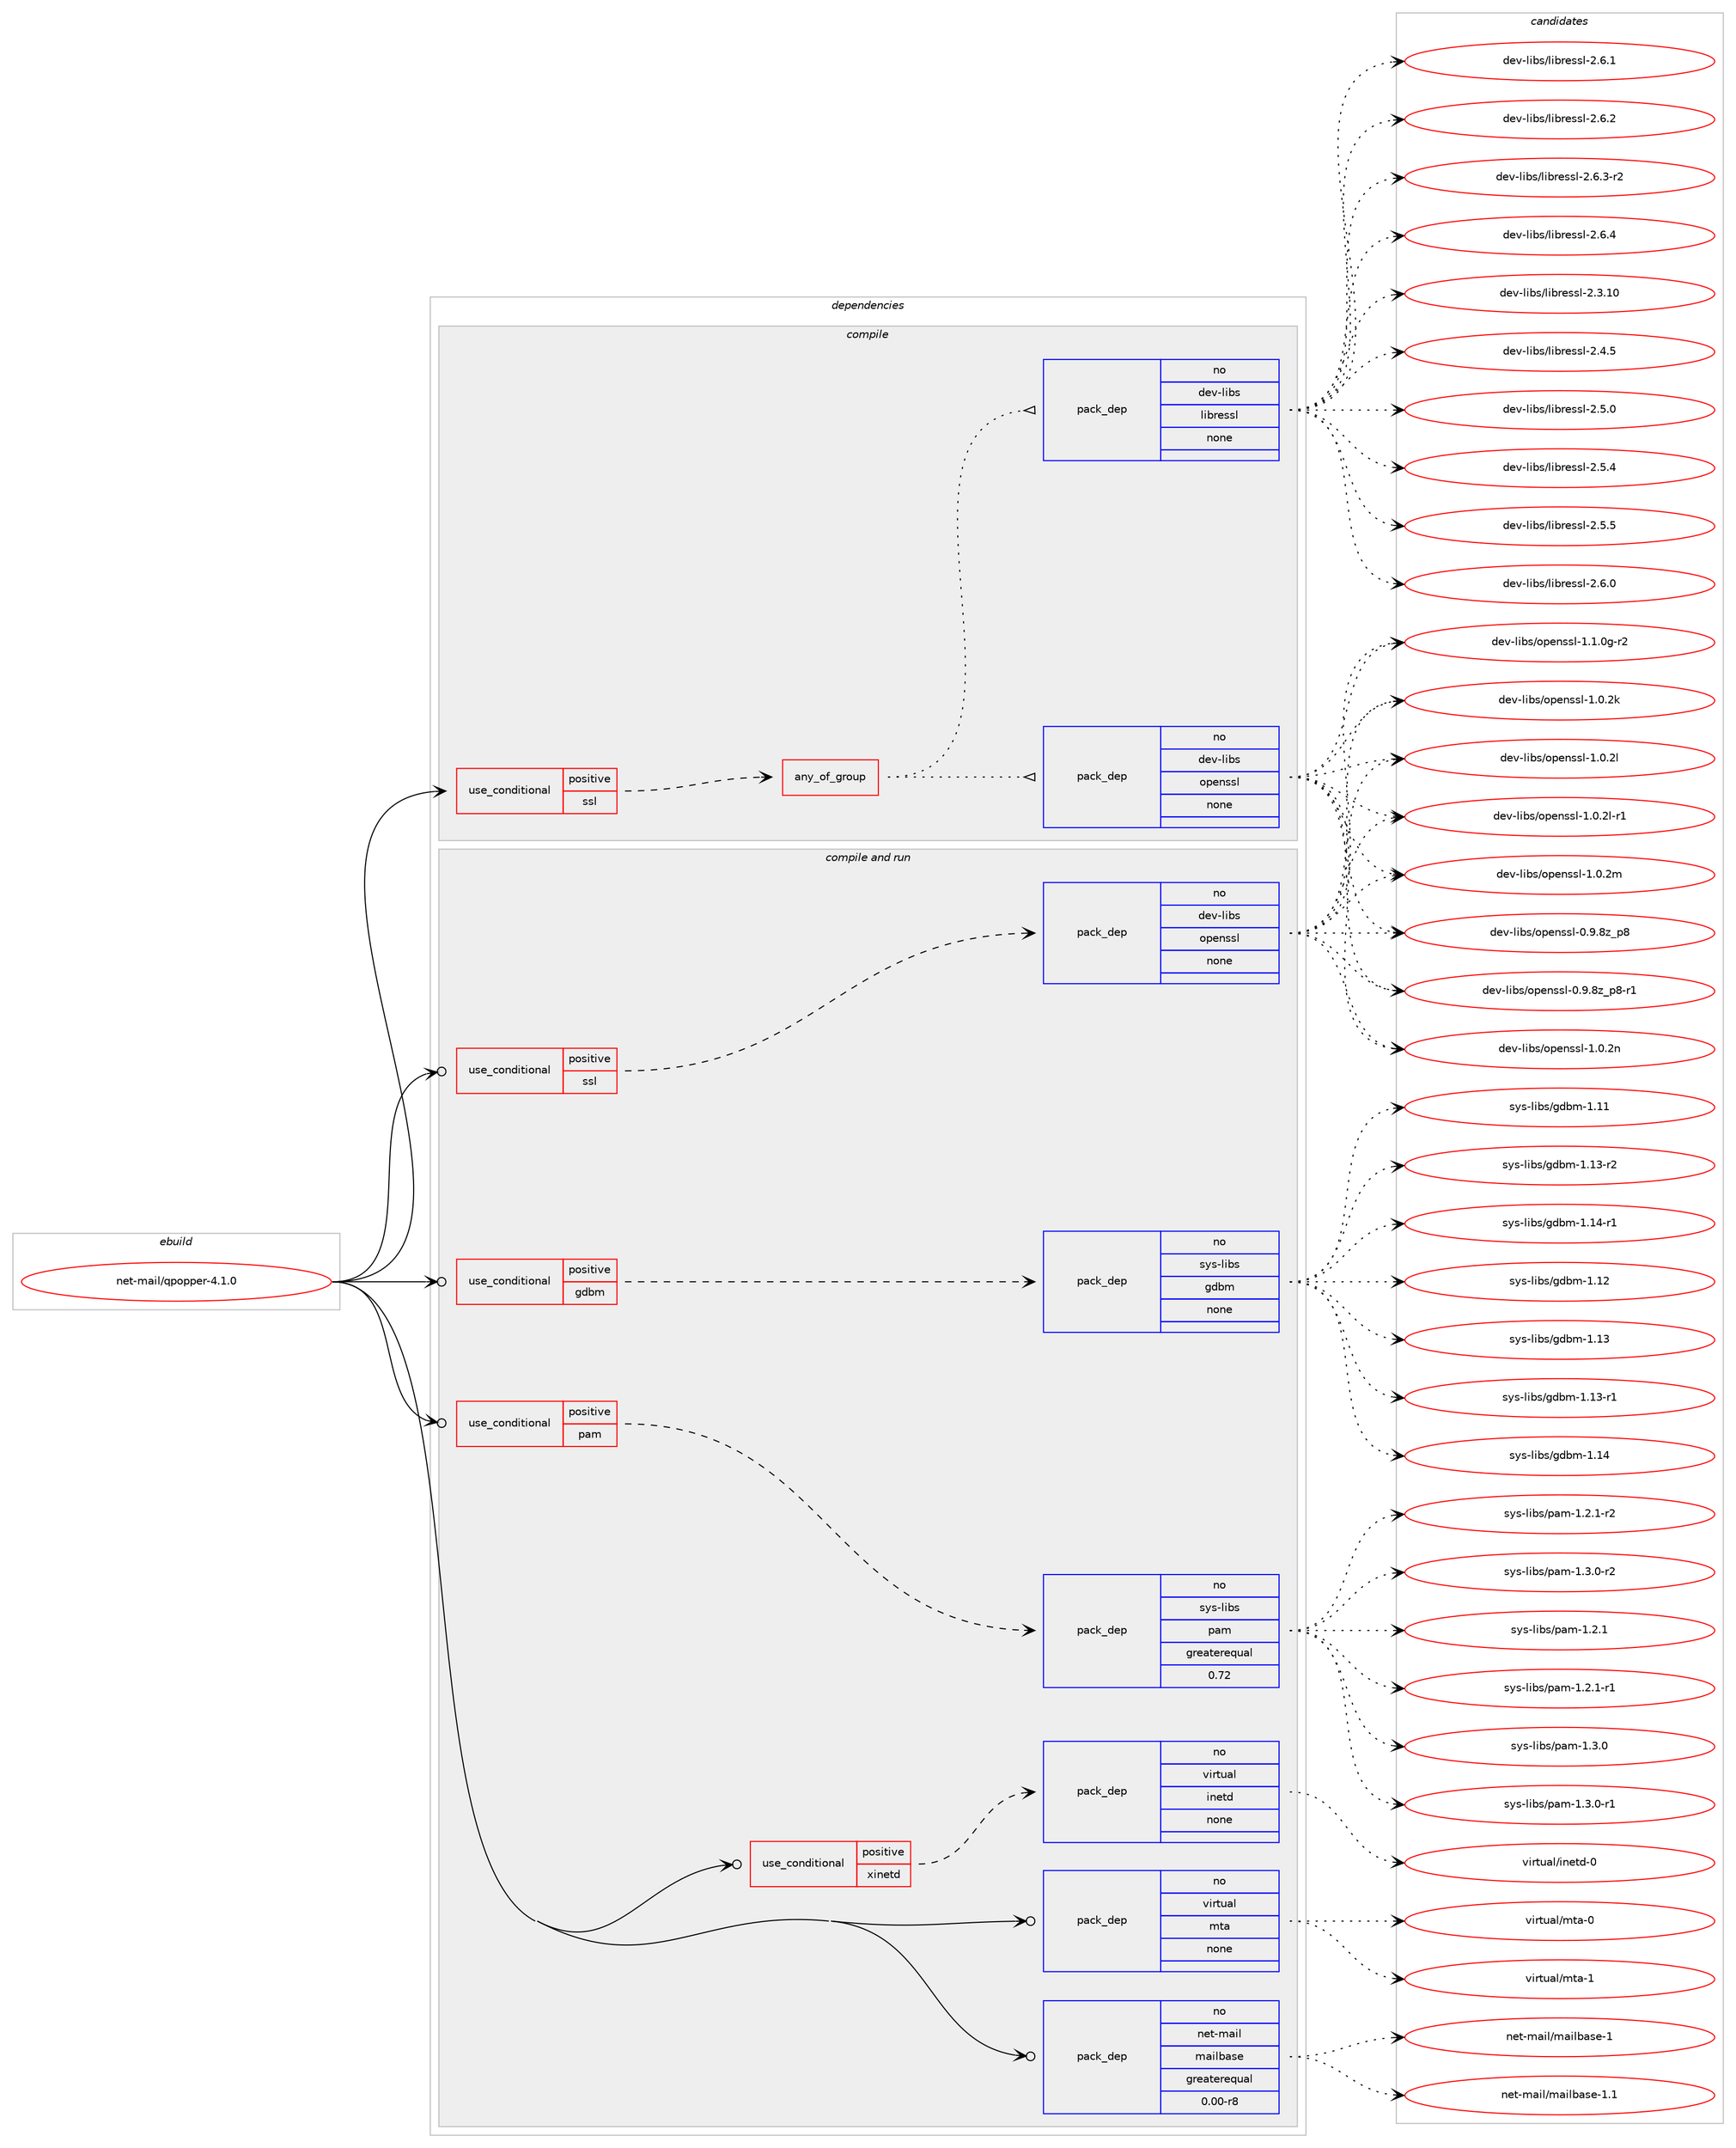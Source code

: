 digraph prolog {

# *************
# Graph options
# *************

newrank=true;
concentrate=true;
compound=true;
graph [rankdir=LR,fontname=Helvetica,fontsize=10,ranksep=1.5];#, ranksep=2.5, nodesep=0.2];
edge  [arrowhead=vee];
node  [fontname=Helvetica,fontsize=10];

# **********
# The ebuild
# **********

subgraph cluster_leftcol {
color=gray;
rank=same;
label=<<i>ebuild</i>>;
id [label="net-mail/qpopper-4.1.0", color=red, width=4, href="../net-mail/qpopper-4.1.0.svg"];
}

# ****************
# The dependencies
# ****************

subgraph cluster_midcol {
color=gray;
label=<<i>dependencies</i>>;
subgraph cluster_compile {
fillcolor="#eeeeee";
style=filled;
label=<<i>compile</i>>;
subgraph cond48 {
dependency172 [label=<<TABLE BORDER="0" CELLBORDER="1" CELLSPACING="0" CELLPADDING="4"><TR><TD ROWSPAN="3" CELLPADDING="10">use_conditional</TD></TR><TR><TD>positive</TD></TR><TR><TD>ssl</TD></TR></TABLE>>, shape=none, color=red];
subgraph any3 {
dependency173 [label=<<TABLE BORDER="0" CELLBORDER="1" CELLSPACING="0" CELLPADDING="4"><TR><TD CELLPADDING="10">any_of_group</TD></TR></TABLE>>, shape=none, color=red];subgraph pack123 {
dependency174 [label=<<TABLE BORDER="0" CELLBORDER="1" CELLSPACING="0" CELLPADDING="4" WIDTH="220"><TR><TD ROWSPAN="6" CELLPADDING="30">pack_dep</TD></TR><TR><TD WIDTH="110">no</TD></TR><TR><TD>dev-libs</TD></TR><TR><TD>openssl</TD></TR><TR><TD>none</TD></TR><TR><TD></TD></TR></TABLE>>, shape=none, color=blue];
}
dependency173:e -> dependency174:w [weight=20,style="dotted",arrowhead="oinv"];
subgraph pack124 {
dependency175 [label=<<TABLE BORDER="0" CELLBORDER="1" CELLSPACING="0" CELLPADDING="4" WIDTH="220"><TR><TD ROWSPAN="6" CELLPADDING="30">pack_dep</TD></TR><TR><TD WIDTH="110">no</TD></TR><TR><TD>dev-libs</TD></TR><TR><TD>libressl</TD></TR><TR><TD>none</TD></TR><TR><TD></TD></TR></TABLE>>, shape=none, color=blue];
}
dependency173:e -> dependency175:w [weight=20,style="dotted",arrowhead="oinv"];
}
dependency172:e -> dependency173:w [weight=20,style="dashed",arrowhead="vee"];
}
id:e -> dependency172:w [weight=20,style="solid",arrowhead="vee"];
}
subgraph cluster_compileandrun {
fillcolor="#eeeeee";
style=filled;
label=<<i>compile and run</i>>;
subgraph cond49 {
dependency176 [label=<<TABLE BORDER="0" CELLBORDER="1" CELLSPACING="0" CELLPADDING="4"><TR><TD ROWSPAN="3" CELLPADDING="10">use_conditional</TD></TR><TR><TD>positive</TD></TR><TR><TD>gdbm</TD></TR></TABLE>>, shape=none, color=red];
subgraph pack125 {
dependency177 [label=<<TABLE BORDER="0" CELLBORDER="1" CELLSPACING="0" CELLPADDING="4" WIDTH="220"><TR><TD ROWSPAN="6" CELLPADDING="30">pack_dep</TD></TR><TR><TD WIDTH="110">no</TD></TR><TR><TD>sys-libs</TD></TR><TR><TD>gdbm</TD></TR><TR><TD>none</TD></TR><TR><TD></TD></TR></TABLE>>, shape=none, color=blue];
}
dependency176:e -> dependency177:w [weight=20,style="dashed",arrowhead="vee"];
}
id:e -> dependency176:w [weight=20,style="solid",arrowhead="odotvee"];
subgraph cond50 {
dependency178 [label=<<TABLE BORDER="0" CELLBORDER="1" CELLSPACING="0" CELLPADDING="4"><TR><TD ROWSPAN="3" CELLPADDING="10">use_conditional</TD></TR><TR><TD>positive</TD></TR><TR><TD>pam</TD></TR></TABLE>>, shape=none, color=red];
subgraph pack126 {
dependency179 [label=<<TABLE BORDER="0" CELLBORDER="1" CELLSPACING="0" CELLPADDING="4" WIDTH="220"><TR><TD ROWSPAN="6" CELLPADDING="30">pack_dep</TD></TR><TR><TD WIDTH="110">no</TD></TR><TR><TD>sys-libs</TD></TR><TR><TD>pam</TD></TR><TR><TD>greaterequal</TD></TR><TR><TD>0.72</TD></TR></TABLE>>, shape=none, color=blue];
}
dependency178:e -> dependency179:w [weight=20,style="dashed",arrowhead="vee"];
}
id:e -> dependency178:w [weight=20,style="solid",arrowhead="odotvee"];
subgraph cond51 {
dependency180 [label=<<TABLE BORDER="0" CELLBORDER="1" CELLSPACING="0" CELLPADDING="4"><TR><TD ROWSPAN="3" CELLPADDING="10">use_conditional</TD></TR><TR><TD>positive</TD></TR><TR><TD>ssl</TD></TR></TABLE>>, shape=none, color=red];
subgraph pack127 {
dependency181 [label=<<TABLE BORDER="0" CELLBORDER="1" CELLSPACING="0" CELLPADDING="4" WIDTH="220"><TR><TD ROWSPAN="6" CELLPADDING="30">pack_dep</TD></TR><TR><TD WIDTH="110">no</TD></TR><TR><TD>dev-libs</TD></TR><TR><TD>openssl</TD></TR><TR><TD>none</TD></TR><TR><TD></TD></TR></TABLE>>, shape=none, color=blue];
}
dependency180:e -> dependency181:w [weight=20,style="dashed",arrowhead="vee"];
}
id:e -> dependency180:w [weight=20,style="solid",arrowhead="odotvee"];
subgraph cond52 {
dependency182 [label=<<TABLE BORDER="0" CELLBORDER="1" CELLSPACING="0" CELLPADDING="4"><TR><TD ROWSPAN="3" CELLPADDING="10">use_conditional</TD></TR><TR><TD>positive</TD></TR><TR><TD>xinetd</TD></TR></TABLE>>, shape=none, color=red];
subgraph pack128 {
dependency183 [label=<<TABLE BORDER="0" CELLBORDER="1" CELLSPACING="0" CELLPADDING="4" WIDTH="220"><TR><TD ROWSPAN="6" CELLPADDING="30">pack_dep</TD></TR><TR><TD WIDTH="110">no</TD></TR><TR><TD>virtual</TD></TR><TR><TD>inetd</TD></TR><TR><TD>none</TD></TR><TR><TD></TD></TR></TABLE>>, shape=none, color=blue];
}
dependency182:e -> dependency183:w [weight=20,style="dashed",arrowhead="vee"];
}
id:e -> dependency182:w [weight=20,style="solid",arrowhead="odotvee"];
subgraph pack129 {
dependency184 [label=<<TABLE BORDER="0" CELLBORDER="1" CELLSPACING="0" CELLPADDING="4" WIDTH="220"><TR><TD ROWSPAN="6" CELLPADDING="30">pack_dep</TD></TR><TR><TD WIDTH="110">no</TD></TR><TR><TD>net-mail</TD></TR><TR><TD>mailbase</TD></TR><TR><TD>greaterequal</TD></TR><TR><TD>0.00-r8</TD></TR></TABLE>>, shape=none, color=blue];
}
id:e -> dependency184:w [weight=20,style="solid",arrowhead="odotvee"];
subgraph pack130 {
dependency185 [label=<<TABLE BORDER="0" CELLBORDER="1" CELLSPACING="0" CELLPADDING="4" WIDTH="220"><TR><TD ROWSPAN="6" CELLPADDING="30">pack_dep</TD></TR><TR><TD WIDTH="110">no</TD></TR><TR><TD>virtual</TD></TR><TR><TD>mta</TD></TR><TR><TD>none</TD></TR><TR><TD></TD></TR></TABLE>>, shape=none, color=blue];
}
id:e -> dependency185:w [weight=20,style="solid",arrowhead="odotvee"];
}
subgraph cluster_run {
fillcolor="#eeeeee";
style=filled;
label=<<i>run</i>>;
}
}

# **************
# The candidates
# **************

subgraph cluster_choices {
rank=same;
color=gray;
label=<<i>candidates</i>>;

subgraph choice123 {
color=black;
nodesep=1;
choice100101118451081059811547111112101110115115108454946484650107 [label="dev-libs/openssl-1.0.2k", color=red, width=4,href="../dev-libs/openssl-1.0.2k.svg"];
choice100101118451081059811547111112101110115115108454946484650108 [label="dev-libs/openssl-1.0.2l", color=red, width=4,href="../dev-libs/openssl-1.0.2l.svg"];
choice1001011184510810598115471111121011101151151084549464846501084511449 [label="dev-libs/openssl-1.0.2l-r1", color=red, width=4,href="../dev-libs/openssl-1.0.2l-r1.svg"];
choice100101118451081059811547111112101110115115108454946484650109 [label="dev-libs/openssl-1.0.2m", color=red, width=4,href="../dev-libs/openssl-1.0.2m.svg"];
choice1001011184510810598115471111121011101151151084548465746561229511256 [label="dev-libs/openssl-0.9.8z_p8", color=red, width=4,href="../dev-libs/openssl-0.9.8z_p8.svg"];
choice10010111845108105981154711111210111011511510845484657465612295112564511449 [label="dev-libs/openssl-0.9.8z_p8-r1", color=red, width=4,href="../dev-libs/openssl-0.9.8z_p8-r1.svg"];
choice100101118451081059811547111112101110115115108454946484650110 [label="dev-libs/openssl-1.0.2n", color=red, width=4,href="../dev-libs/openssl-1.0.2n.svg"];
choice1001011184510810598115471111121011101151151084549464946481034511450 [label="dev-libs/openssl-1.1.0g-r2", color=red, width=4,href="../dev-libs/openssl-1.1.0g-r2.svg"];
dependency174:e -> choice100101118451081059811547111112101110115115108454946484650107:w [style=dotted,weight="100"];
dependency174:e -> choice100101118451081059811547111112101110115115108454946484650108:w [style=dotted,weight="100"];
dependency174:e -> choice1001011184510810598115471111121011101151151084549464846501084511449:w [style=dotted,weight="100"];
dependency174:e -> choice100101118451081059811547111112101110115115108454946484650109:w [style=dotted,weight="100"];
dependency174:e -> choice1001011184510810598115471111121011101151151084548465746561229511256:w [style=dotted,weight="100"];
dependency174:e -> choice10010111845108105981154711111210111011511510845484657465612295112564511449:w [style=dotted,weight="100"];
dependency174:e -> choice100101118451081059811547111112101110115115108454946484650110:w [style=dotted,weight="100"];
dependency174:e -> choice1001011184510810598115471111121011101151151084549464946481034511450:w [style=dotted,weight="100"];
}
subgraph choice124 {
color=black;
nodesep=1;
choice1001011184510810598115471081059811410111511510845504651464948 [label="dev-libs/libressl-2.3.10", color=red, width=4,href="../dev-libs/libressl-2.3.10.svg"];
choice10010111845108105981154710810598114101115115108455046524653 [label="dev-libs/libressl-2.4.5", color=red, width=4,href="../dev-libs/libressl-2.4.5.svg"];
choice10010111845108105981154710810598114101115115108455046534648 [label="dev-libs/libressl-2.5.0", color=red, width=4,href="../dev-libs/libressl-2.5.0.svg"];
choice10010111845108105981154710810598114101115115108455046534652 [label="dev-libs/libressl-2.5.4", color=red, width=4,href="../dev-libs/libressl-2.5.4.svg"];
choice10010111845108105981154710810598114101115115108455046534653 [label="dev-libs/libressl-2.5.5", color=red, width=4,href="../dev-libs/libressl-2.5.5.svg"];
choice10010111845108105981154710810598114101115115108455046544648 [label="dev-libs/libressl-2.6.0", color=red, width=4,href="../dev-libs/libressl-2.6.0.svg"];
choice10010111845108105981154710810598114101115115108455046544649 [label="dev-libs/libressl-2.6.1", color=red, width=4,href="../dev-libs/libressl-2.6.1.svg"];
choice10010111845108105981154710810598114101115115108455046544650 [label="dev-libs/libressl-2.6.2", color=red, width=4,href="../dev-libs/libressl-2.6.2.svg"];
choice100101118451081059811547108105981141011151151084550465446514511450 [label="dev-libs/libressl-2.6.3-r2", color=red, width=4,href="../dev-libs/libressl-2.6.3-r2.svg"];
choice10010111845108105981154710810598114101115115108455046544652 [label="dev-libs/libressl-2.6.4", color=red, width=4,href="../dev-libs/libressl-2.6.4.svg"];
dependency175:e -> choice1001011184510810598115471081059811410111511510845504651464948:w [style=dotted,weight="100"];
dependency175:e -> choice10010111845108105981154710810598114101115115108455046524653:w [style=dotted,weight="100"];
dependency175:e -> choice10010111845108105981154710810598114101115115108455046534648:w [style=dotted,weight="100"];
dependency175:e -> choice10010111845108105981154710810598114101115115108455046534652:w [style=dotted,weight="100"];
dependency175:e -> choice10010111845108105981154710810598114101115115108455046534653:w [style=dotted,weight="100"];
dependency175:e -> choice10010111845108105981154710810598114101115115108455046544648:w [style=dotted,weight="100"];
dependency175:e -> choice10010111845108105981154710810598114101115115108455046544649:w [style=dotted,weight="100"];
dependency175:e -> choice10010111845108105981154710810598114101115115108455046544650:w [style=dotted,weight="100"];
dependency175:e -> choice100101118451081059811547108105981141011151151084550465446514511450:w [style=dotted,weight="100"];
dependency175:e -> choice10010111845108105981154710810598114101115115108455046544652:w [style=dotted,weight="100"];
}
subgraph choice125 {
color=black;
nodesep=1;
choice115121115451081059811547103100981094549464950 [label="sys-libs/gdbm-1.12", color=red, width=4,href="../sys-libs/gdbm-1.12.svg"];
choice115121115451081059811547103100981094549464951 [label="sys-libs/gdbm-1.13", color=red, width=4,href="../sys-libs/gdbm-1.13.svg"];
choice1151211154510810598115471031009810945494649514511449 [label="sys-libs/gdbm-1.13-r1", color=red, width=4,href="../sys-libs/gdbm-1.13-r1.svg"];
choice115121115451081059811547103100981094549464952 [label="sys-libs/gdbm-1.14", color=red, width=4,href="../sys-libs/gdbm-1.14.svg"];
choice115121115451081059811547103100981094549464949 [label="sys-libs/gdbm-1.11", color=red, width=4,href="../sys-libs/gdbm-1.11.svg"];
choice1151211154510810598115471031009810945494649514511450 [label="sys-libs/gdbm-1.13-r2", color=red, width=4,href="../sys-libs/gdbm-1.13-r2.svg"];
choice1151211154510810598115471031009810945494649524511449 [label="sys-libs/gdbm-1.14-r1", color=red, width=4,href="../sys-libs/gdbm-1.14-r1.svg"];
dependency177:e -> choice115121115451081059811547103100981094549464950:w [style=dotted,weight="100"];
dependency177:e -> choice115121115451081059811547103100981094549464951:w [style=dotted,weight="100"];
dependency177:e -> choice1151211154510810598115471031009810945494649514511449:w [style=dotted,weight="100"];
dependency177:e -> choice115121115451081059811547103100981094549464952:w [style=dotted,weight="100"];
dependency177:e -> choice115121115451081059811547103100981094549464949:w [style=dotted,weight="100"];
dependency177:e -> choice1151211154510810598115471031009810945494649514511450:w [style=dotted,weight="100"];
dependency177:e -> choice1151211154510810598115471031009810945494649524511449:w [style=dotted,weight="100"];
}
subgraph choice126 {
color=black;
nodesep=1;
choice11512111545108105981154711297109454946504649 [label="sys-libs/pam-1.2.1", color=red, width=4,href="../sys-libs/pam-1.2.1.svg"];
choice115121115451081059811547112971094549465046494511449 [label="sys-libs/pam-1.2.1-r1", color=red, width=4,href="../sys-libs/pam-1.2.1-r1.svg"];
choice11512111545108105981154711297109454946514648 [label="sys-libs/pam-1.3.0", color=red, width=4,href="../sys-libs/pam-1.3.0.svg"];
choice115121115451081059811547112971094549465146484511449 [label="sys-libs/pam-1.3.0-r1", color=red, width=4,href="../sys-libs/pam-1.3.0-r1.svg"];
choice115121115451081059811547112971094549465046494511450 [label="sys-libs/pam-1.2.1-r2", color=red, width=4,href="../sys-libs/pam-1.2.1-r2.svg"];
choice115121115451081059811547112971094549465146484511450 [label="sys-libs/pam-1.3.0-r2", color=red, width=4,href="../sys-libs/pam-1.3.0-r2.svg"];
dependency179:e -> choice11512111545108105981154711297109454946504649:w [style=dotted,weight="100"];
dependency179:e -> choice115121115451081059811547112971094549465046494511449:w [style=dotted,weight="100"];
dependency179:e -> choice11512111545108105981154711297109454946514648:w [style=dotted,weight="100"];
dependency179:e -> choice115121115451081059811547112971094549465146484511449:w [style=dotted,weight="100"];
dependency179:e -> choice115121115451081059811547112971094549465046494511450:w [style=dotted,weight="100"];
dependency179:e -> choice115121115451081059811547112971094549465146484511450:w [style=dotted,weight="100"];
}
subgraph choice127 {
color=black;
nodesep=1;
choice100101118451081059811547111112101110115115108454946484650107 [label="dev-libs/openssl-1.0.2k", color=red, width=4,href="../dev-libs/openssl-1.0.2k.svg"];
choice100101118451081059811547111112101110115115108454946484650108 [label="dev-libs/openssl-1.0.2l", color=red, width=4,href="../dev-libs/openssl-1.0.2l.svg"];
choice1001011184510810598115471111121011101151151084549464846501084511449 [label="dev-libs/openssl-1.0.2l-r1", color=red, width=4,href="../dev-libs/openssl-1.0.2l-r1.svg"];
choice100101118451081059811547111112101110115115108454946484650109 [label="dev-libs/openssl-1.0.2m", color=red, width=4,href="../dev-libs/openssl-1.0.2m.svg"];
choice1001011184510810598115471111121011101151151084548465746561229511256 [label="dev-libs/openssl-0.9.8z_p8", color=red, width=4,href="../dev-libs/openssl-0.9.8z_p8.svg"];
choice10010111845108105981154711111210111011511510845484657465612295112564511449 [label="dev-libs/openssl-0.9.8z_p8-r1", color=red, width=4,href="../dev-libs/openssl-0.9.8z_p8-r1.svg"];
choice100101118451081059811547111112101110115115108454946484650110 [label="dev-libs/openssl-1.0.2n", color=red, width=4,href="../dev-libs/openssl-1.0.2n.svg"];
choice1001011184510810598115471111121011101151151084549464946481034511450 [label="dev-libs/openssl-1.1.0g-r2", color=red, width=4,href="../dev-libs/openssl-1.1.0g-r2.svg"];
dependency181:e -> choice100101118451081059811547111112101110115115108454946484650107:w [style=dotted,weight="100"];
dependency181:e -> choice100101118451081059811547111112101110115115108454946484650108:w [style=dotted,weight="100"];
dependency181:e -> choice1001011184510810598115471111121011101151151084549464846501084511449:w [style=dotted,weight="100"];
dependency181:e -> choice100101118451081059811547111112101110115115108454946484650109:w [style=dotted,weight="100"];
dependency181:e -> choice1001011184510810598115471111121011101151151084548465746561229511256:w [style=dotted,weight="100"];
dependency181:e -> choice10010111845108105981154711111210111011511510845484657465612295112564511449:w [style=dotted,weight="100"];
dependency181:e -> choice100101118451081059811547111112101110115115108454946484650110:w [style=dotted,weight="100"];
dependency181:e -> choice1001011184510810598115471111121011101151151084549464946481034511450:w [style=dotted,weight="100"];
}
subgraph choice128 {
color=black;
nodesep=1;
choice11810511411611797108471051101011161004548 [label="virtual/inetd-0", color=red, width=4,href="../virtual/inetd-0.svg"];
dependency183:e -> choice11810511411611797108471051101011161004548:w [style=dotted,weight="100"];
}
subgraph choice129 {
color=black;
nodesep=1;
choice1101011164510997105108471099710510898971151014549 [label="net-mail/mailbase-1", color=red, width=4,href="../net-mail/mailbase-1.svg"];
choice11010111645109971051084710997105108989711510145494649 [label="net-mail/mailbase-1.1", color=red, width=4,href="../net-mail/mailbase-1.1.svg"];
dependency184:e -> choice1101011164510997105108471099710510898971151014549:w [style=dotted,weight="100"];
dependency184:e -> choice11010111645109971051084710997105108989711510145494649:w [style=dotted,weight="100"];
}
subgraph choice130 {
color=black;
nodesep=1;
choice1181051141161179710847109116974548 [label="virtual/mta-0", color=red, width=4,href="../virtual/mta-0.svg"];
choice1181051141161179710847109116974549 [label="virtual/mta-1", color=red, width=4,href="../virtual/mta-1.svg"];
dependency185:e -> choice1181051141161179710847109116974548:w [style=dotted,weight="100"];
dependency185:e -> choice1181051141161179710847109116974549:w [style=dotted,weight="100"];
}
}

}
